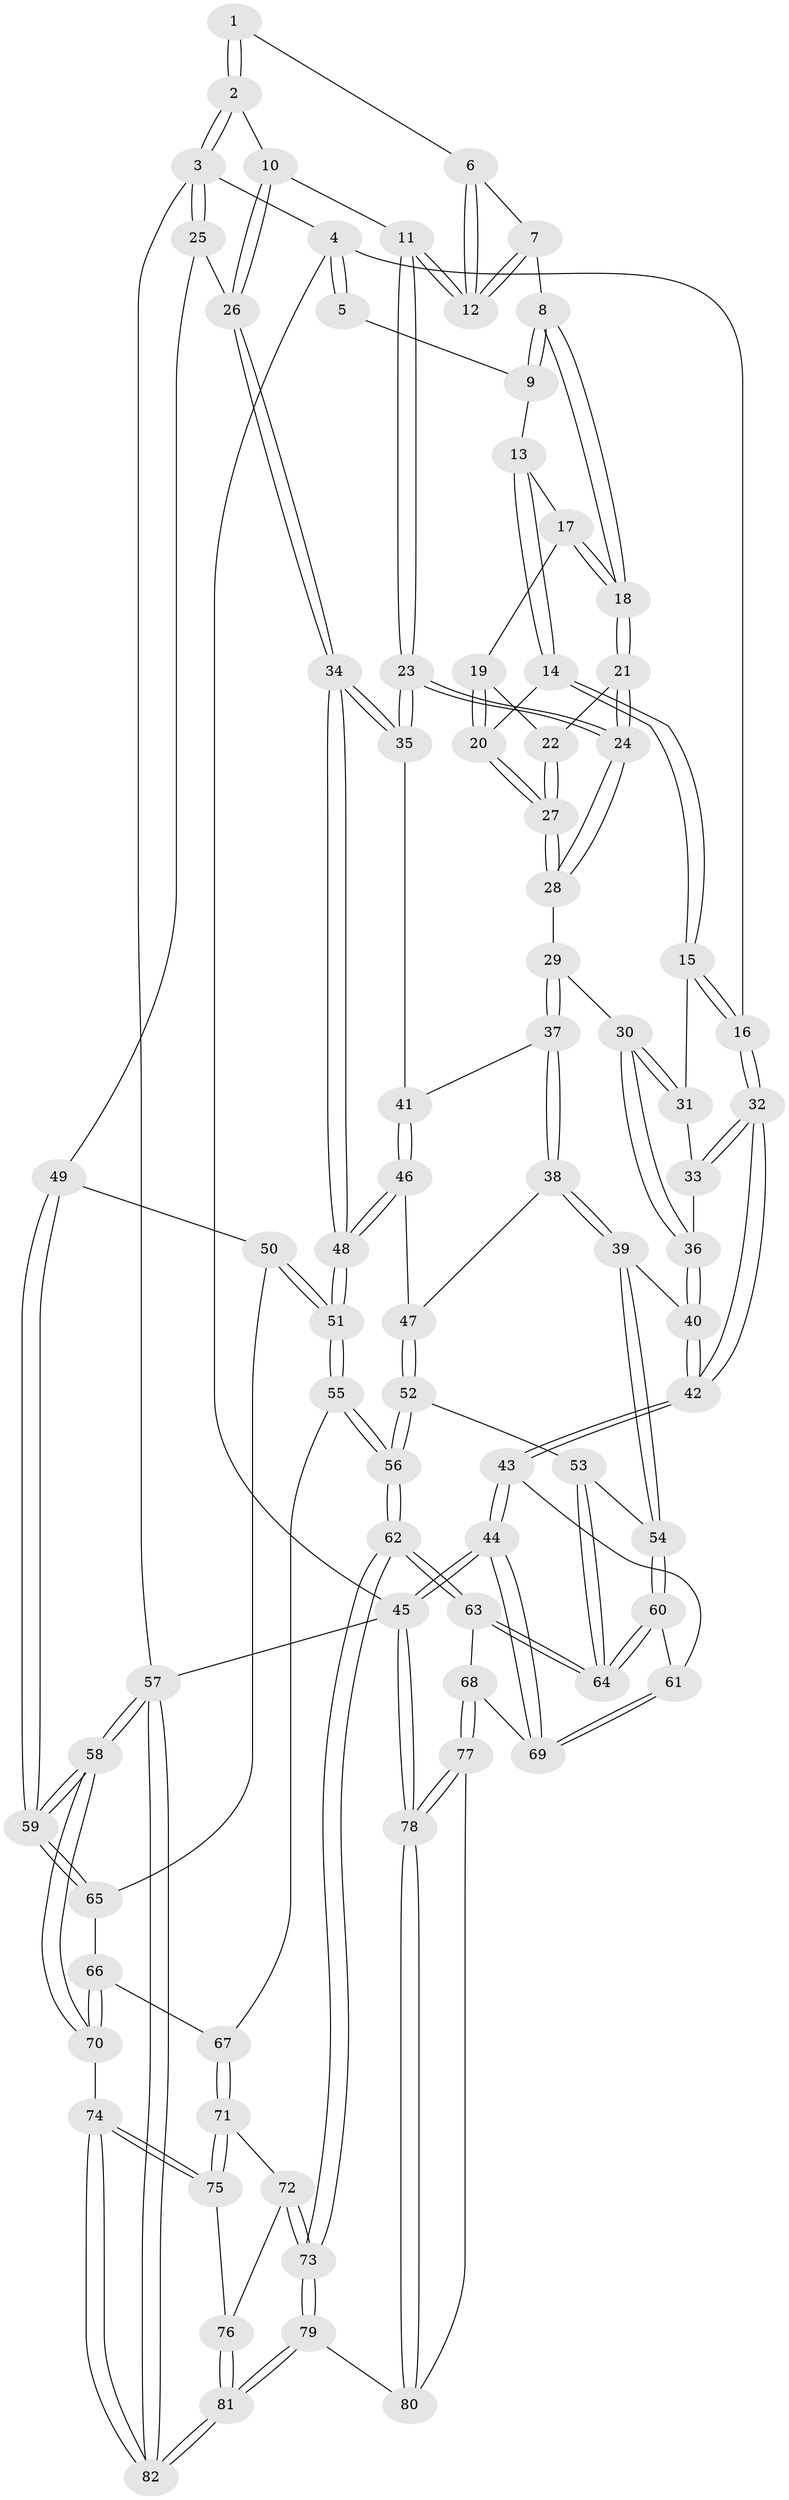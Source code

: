 // Generated by graph-tools (version 1.1) at 2025/02/03/09/25 05:02:19]
// undirected, 82 vertices, 202 edges
graph export_dot {
graph [start="1"]
  node [color=gray90,style=filled];
  1 [pos="+0.5648317039102457+0"];
  2 [pos="+1+0"];
  3 [pos="+1+0"];
  4 [pos="+0+0"];
  5 [pos="+0.22620353539879404+0"];
  6 [pos="+0.5587380590258779+0"];
  7 [pos="+0.4538297711323185+0.13589560702149053"];
  8 [pos="+0.42751537056398087+0.14991755916235933"];
  9 [pos="+0.23285365331962185+0"];
  10 [pos="+0.8210836800150767+0.14192997450481118"];
  11 [pos="+0.6620736647263571+0.226055325105176"];
  12 [pos="+0.6590369140972885+0.22240701159701975"];
  13 [pos="+0.2454143640678186+0.00821640336205797"];
  14 [pos="+0.14954825733883573+0.2227465370865322"];
  15 [pos="+0.12411774824646506+0.23178979571809213"];
  16 [pos="+0+0"];
  17 [pos="+0.2833235614763542+0.10756060216845448"];
  18 [pos="+0.4027823532263701+0.18132628795913774"];
  19 [pos="+0.24741603668156167+0.18359513853292223"];
  20 [pos="+0.1655423628458421+0.22237285360388198"];
  21 [pos="+0.39887220030301734+0.19714594679550004"];
  22 [pos="+0.3645601557762895+0.2290218416191526"];
  23 [pos="+0.6204132127621725+0.38697072457239834"];
  24 [pos="+0.5650489910998509+0.36282408854794757"];
  25 [pos="+1+0.3707377379425514"];
  26 [pos="+0.9345989835487546+0.3177463422229717"];
  27 [pos="+0.3268290882798012+0.3052502224310729"];
  28 [pos="+0.3279916718615643+0.35610512676094197"];
  29 [pos="+0.30301880348547316+0.398177660675663"];
  30 [pos="+0.22146877583495078+0.3766311320766965"];
  31 [pos="+0.12365912585190288+0.25136034100822874"];
  32 [pos="+0+0.3186337335711349"];
  33 [pos="+0.07647780519348525+0.34490541521157814"];
  34 [pos="+0.6895622354663985+0.4935347551483566"];
  35 [pos="+0.6322738439484911+0.42549959988156"];
  36 [pos="+0.08378763472415862+0.46355569653462725"];
  37 [pos="+0.3095248409923216+0.44968422332191565"];
  38 [pos="+0.2989380087298745+0.4804789085412078"];
  39 [pos="+0.16238334252631756+0.5785091393716854"];
  40 [pos="+0.06665256685519065+0.5141510333605405"];
  41 [pos="+0.4918913867366197+0.4776339839850755"];
  42 [pos="+0+0.5594731579897972"];
  43 [pos="+0+0.594307505501232"];
  44 [pos="+0+1"];
  45 [pos="+0+1"];
  46 [pos="+0.39700433755548925+0.5968294850290322"];
  47 [pos="+0.38977714897463395+0.603402495098115"];
  48 [pos="+0.7073602979945994+0.5556781111021609"];
  49 [pos="+1+0.4533379946187608"];
  50 [pos="+0.7311946256957775+0.564467520213147"];
  51 [pos="+0.7097686173600816+0.562578386433083"];
  52 [pos="+0.38826754661406376+0.6309733997712472"];
  53 [pos="+0.3721916952232837+0.6395922069373203"];
  54 [pos="+0.1708757929007642+0.608292181287305"];
  55 [pos="+0.6933793138080827+0.6227166038189883"];
  56 [pos="+0.5237611941943255+0.7425140136178849"];
  57 [pos="+1+1"];
  58 [pos="+1+0.7499762882432381"];
  59 [pos="+1+0.7275866305884231"];
  60 [pos="+0.16929157766708797+0.685747002035856"];
  61 [pos="+0.0730382540657685+0.7292566180108514"];
  62 [pos="+0.4386554127561643+0.9597868302189596"];
  63 [pos="+0.2552028546630535+0.8131661381284956"];
  64 [pos="+0.2535215517007585+0.806288463958734"];
  65 [pos="+0.9863639961524405+0.6748054451026265"];
  66 [pos="+0.8352907470745674+0.7626551884909346"];
  67 [pos="+0.7327474023392098+0.7024926433707843"];
  68 [pos="+0.16218240213589177+0.8650816557606102"];
  69 [pos="+0.041977836110823515+0.8257515299381805"];
  70 [pos="+0.9179002448157778+0.8418731986851964"];
  71 [pos="+0.7310611752133608+0.7948778088608248"];
  72 [pos="+0.7127124068815186+0.8547423659262023"];
  73 [pos="+0.45132816122514735+1"];
  74 [pos="+0.8775914904547041+0.9048747948481252"];
  75 [pos="+0.8476224368332688+0.8971766262593809"];
  76 [pos="+0.7472378040802663+0.9108296367889333"];
  77 [pos="+0.15196600964719406+0.8873733657866312"];
  78 [pos="+0+1"];
  79 [pos="+0.4564287461420555+1"];
  80 [pos="+0.29455053843788614+1"];
  81 [pos="+0.7081126327198953+1"];
  82 [pos="+0.8920700528582652+1"];
  1 -- 2;
  1 -- 2;
  1 -- 6;
  2 -- 3;
  2 -- 3;
  2 -- 10;
  3 -- 4;
  3 -- 25;
  3 -- 25;
  3 -- 57;
  4 -- 5;
  4 -- 5;
  4 -- 16;
  4 -- 45;
  5 -- 9;
  6 -- 7;
  6 -- 12;
  6 -- 12;
  7 -- 8;
  7 -- 12;
  7 -- 12;
  8 -- 9;
  8 -- 9;
  8 -- 18;
  8 -- 18;
  9 -- 13;
  10 -- 11;
  10 -- 26;
  10 -- 26;
  11 -- 12;
  11 -- 12;
  11 -- 23;
  11 -- 23;
  13 -- 14;
  13 -- 14;
  13 -- 17;
  14 -- 15;
  14 -- 15;
  14 -- 20;
  15 -- 16;
  15 -- 16;
  15 -- 31;
  16 -- 32;
  16 -- 32;
  17 -- 18;
  17 -- 18;
  17 -- 19;
  18 -- 21;
  18 -- 21;
  19 -- 20;
  19 -- 20;
  19 -- 22;
  20 -- 27;
  20 -- 27;
  21 -- 22;
  21 -- 24;
  21 -- 24;
  22 -- 27;
  22 -- 27;
  23 -- 24;
  23 -- 24;
  23 -- 35;
  23 -- 35;
  24 -- 28;
  24 -- 28;
  25 -- 26;
  25 -- 49;
  26 -- 34;
  26 -- 34;
  27 -- 28;
  27 -- 28;
  28 -- 29;
  29 -- 30;
  29 -- 37;
  29 -- 37;
  30 -- 31;
  30 -- 31;
  30 -- 36;
  30 -- 36;
  31 -- 33;
  32 -- 33;
  32 -- 33;
  32 -- 42;
  32 -- 42;
  33 -- 36;
  34 -- 35;
  34 -- 35;
  34 -- 48;
  34 -- 48;
  35 -- 41;
  36 -- 40;
  36 -- 40;
  37 -- 38;
  37 -- 38;
  37 -- 41;
  38 -- 39;
  38 -- 39;
  38 -- 47;
  39 -- 40;
  39 -- 54;
  39 -- 54;
  40 -- 42;
  40 -- 42;
  41 -- 46;
  41 -- 46;
  42 -- 43;
  42 -- 43;
  43 -- 44;
  43 -- 44;
  43 -- 61;
  44 -- 45;
  44 -- 45;
  44 -- 69;
  44 -- 69;
  45 -- 78;
  45 -- 78;
  45 -- 57;
  46 -- 47;
  46 -- 48;
  46 -- 48;
  47 -- 52;
  47 -- 52;
  48 -- 51;
  48 -- 51;
  49 -- 50;
  49 -- 59;
  49 -- 59;
  50 -- 51;
  50 -- 51;
  50 -- 65;
  51 -- 55;
  51 -- 55;
  52 -- 53;
  52 -- 56;
  52 -- 56;
  53 -- 54;
  53 -- 64;
  53 -- 64;
  54 -- 60;
  54 -- 60;
  55 -- 56;
  55 -- 56;
  55 -- 67;
  56 -- 62;
  56 -- 62;
  57 -- 58;
  57 -- 58;
  57 -- 82;
  57 -- 82;
  58 -- 59;
  58 -- 59;
  58 -- 70;
  58 -- 70;
  59 -- 65;
  59 -- 65;
  60 -- 61;
  60 -- 64;
  60 -- 64;
  61 -- 69;
  61 -- 69;
  62 -- 63;
  62 -- 63;
  62 -- 73;
  62 -- 73;
  63 -- 64;
  63 -- 64;
  63 -- 68;
  65 -- 66;
  66 -- 67;
  66 -- 70;
  66 -- 70;
  67 -- 71;
  67 -- 71;
  68 -- 69;
  68 -- 77;
  68 -- 77;
  70 -- 74;
  71 -- 72;
  71 -- 75;
  71 -- 75;
  72 -- 73;
  72 -- 73;
  72 -- 76;
  73 -- 79;
  73 -- 79;
  74 -- 75;
  74 -- 75;
  74 -- 82;
  74 -- 82;
  75 -- 76;
  76 -- 81;
  76 -- 81;
  77 -- 78;
  77 -- 78;
  77 -- 80;
  78 -- 80;
  78 -- 80;
  79 -- 80;
  79 -- 81;
  79 -- 81;
  81 -- 82;
  81 -- 82;
}
